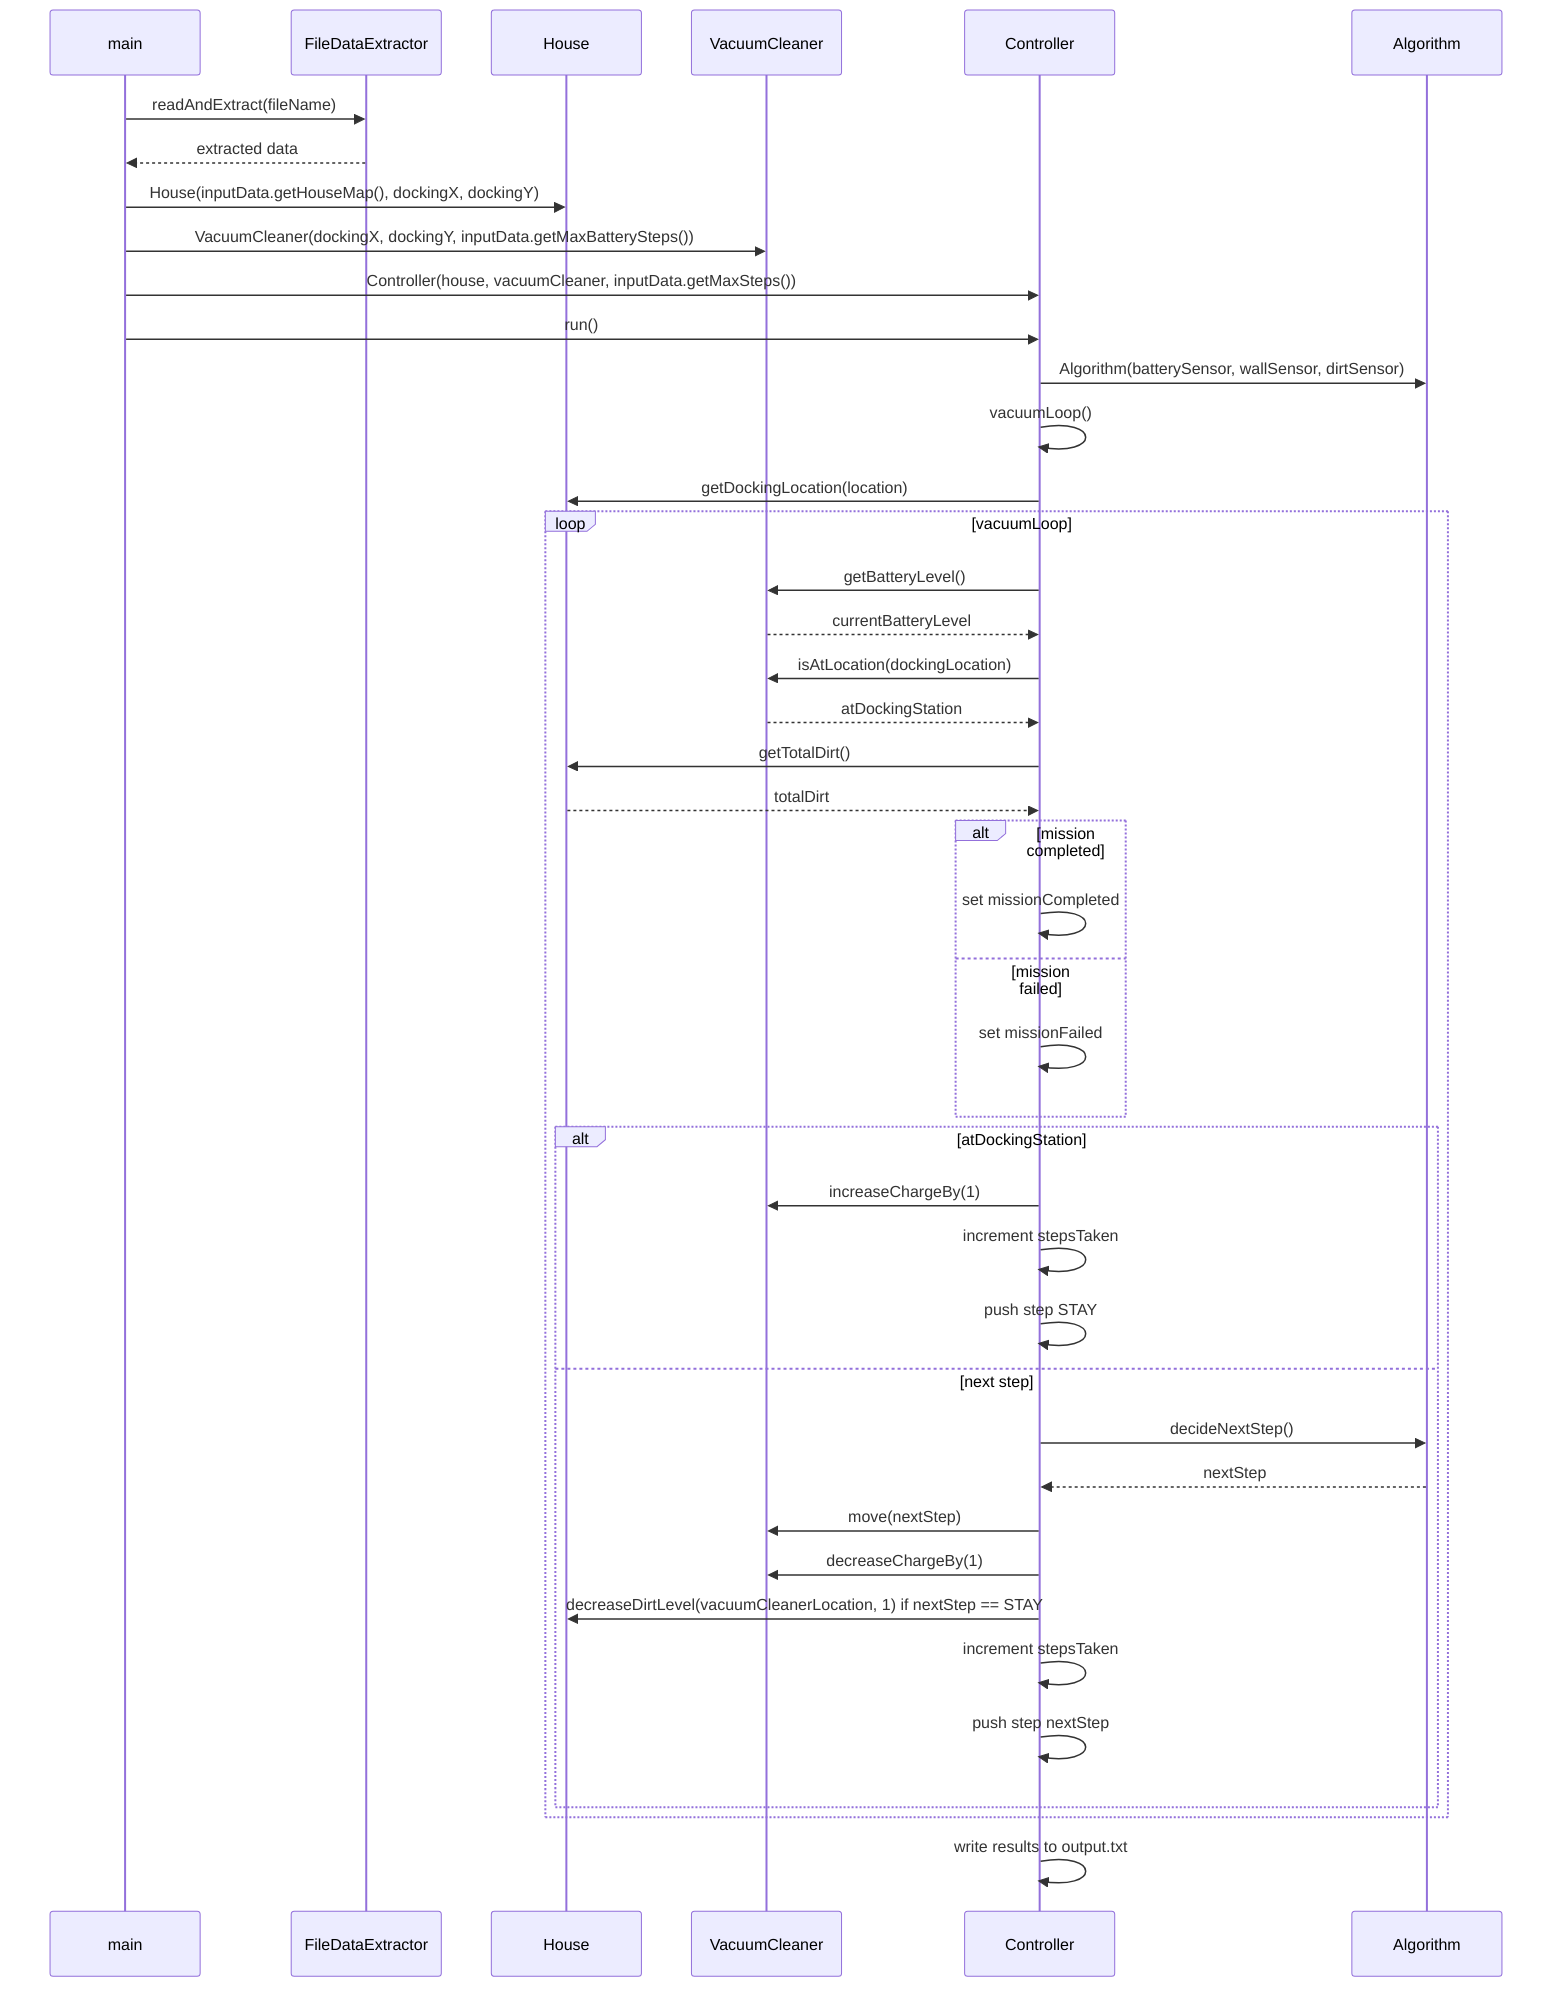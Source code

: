 sequenceDiagram
    participant main
    participant FileDataExtractor
    participant House
    participant VacuumCleaner
    participant Controller
    participant Algorithm

    main->>FileDataExtractor: readAndExtract(fileName)
    FileDataExtractor-->>main: extracted data
    main->>House: House(inputData.getHouseMap(), dockingX, dockingY)
    main->>VacuumCleaner: VacuumCleaner(dockingX, dockingY, inputData.getMaxBatterySteps())
    main->>Controller: Controller(house, vacuumCleaner, inputData.getMaxSteps())
    main->>Controller: run()

    Controller->>Algorithm: Algorithm(batterySensor, wallSensor, dirtSensor)
    Controller->>Controller: vacuumLoop()
    Controller->>House: getDockingLocation(location)
    loop vacuumLoop
        Controller->>VacuumCleaner: getBatteryLevel()
        VacuumCleaner-->>Controller: currentBatteryLevel
        Controller->>VacuumCleaner: isAtLocation(dockingLocation)
        VacuumCleaner-->>Controller: atDockingStation
        Controller->>House: getTotalDirt()
        House-->>Controller: totalDirt
        alt mission completed
            Controller->>Controller: set missionCompleted
        else mission failed
            Controller->>Controller: set missionFailed
        end
        alt atDockingStation
            Controller->>VacuumCleaner: increaseChargeBy(1)
            Controller->>Controller: increment stepsTaken
            Controller->>Controller: push step STAY
        else next step
            Controller->>Algorithm: decideNextStep()
            Algorithm-->>Controller: nextStep
            Controller->>VacuumCleaner: move(nextStep)
            Controller->>VacuumCleaner: decreaseChargeBy(1)
            Controller->>House: decreaseDirtLevel(vacuumCleanerLocation, 1) if nextStep == STAY
            Controller->>Controller: increment stepsTaken
            Controller->>Controller: push step nextStep
        end
    end
    Controller->>Controller: write results to output.txt